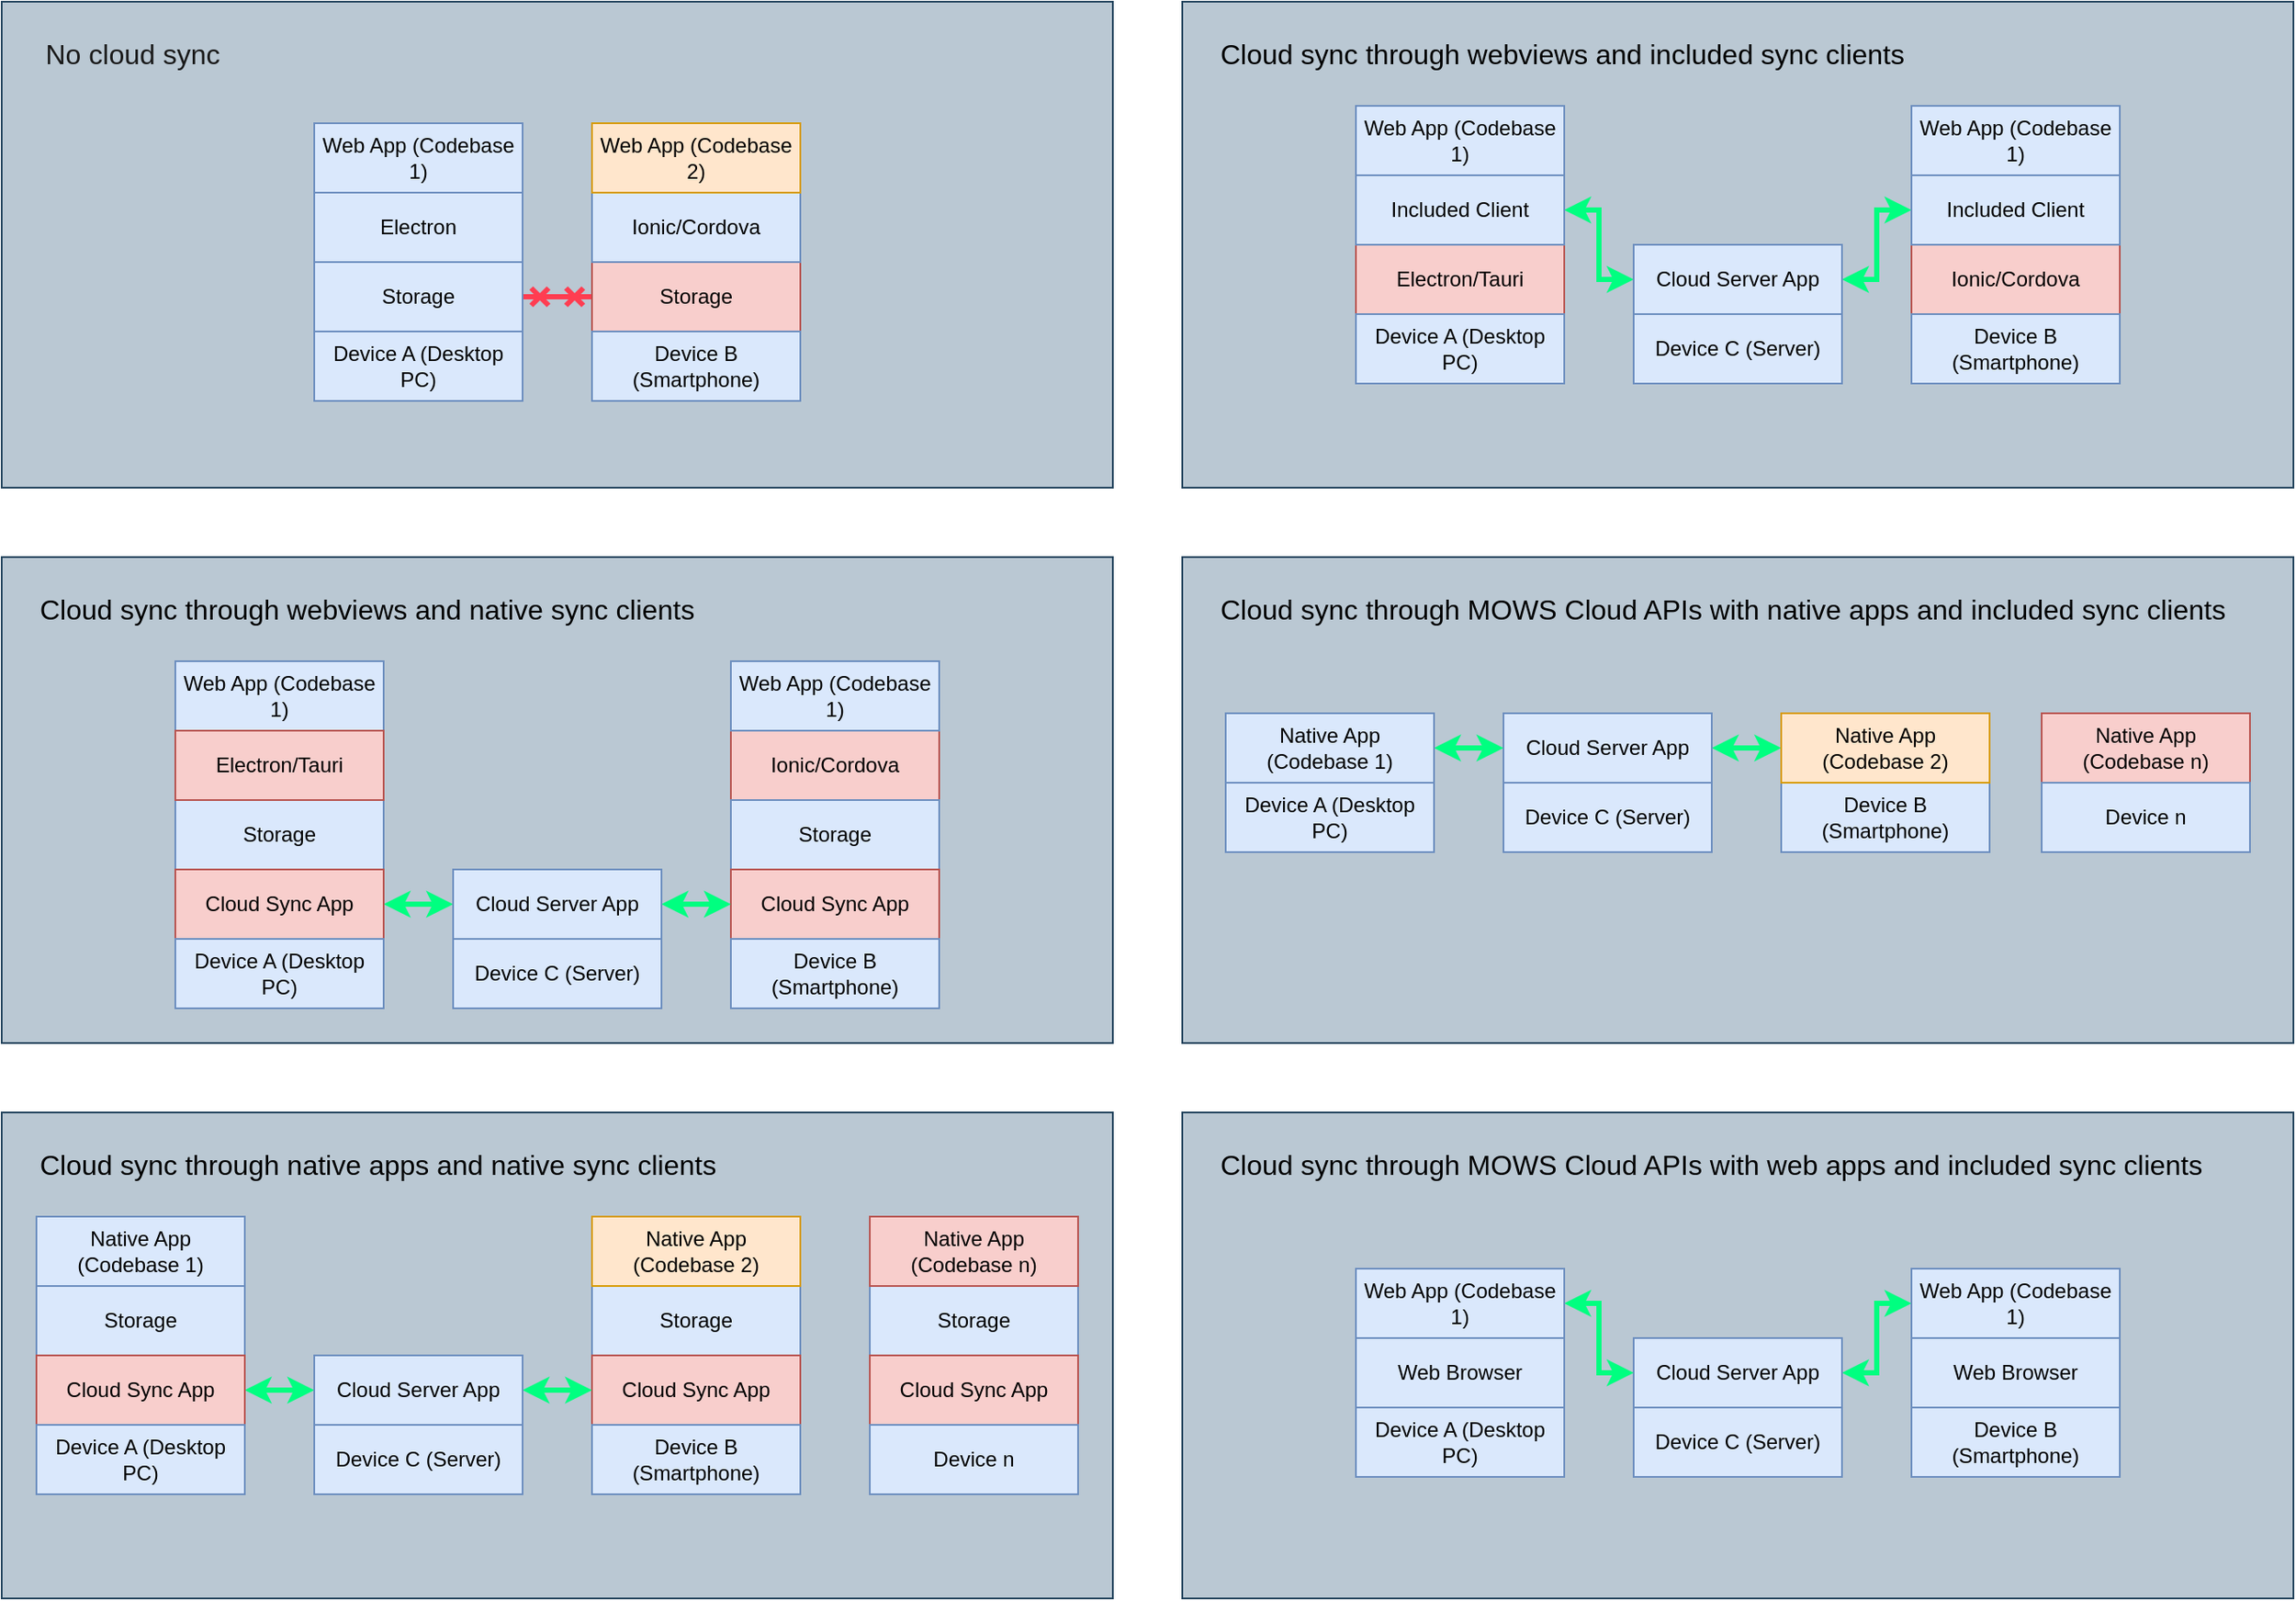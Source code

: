 <mxfile version="24.4.9" type="device">
  <diagram name="Seite-1" id="bNh2h8S-OpoO2OfaxmEH">
    <mxGraphModel dx="1905" dy="1049" grid="1" gridSize="10" guides="1" tooltips="1" connect="1" arrows="1" fold="1" page="1" pageScale="1" pageWidth="827" pageHeight="1169" math="0" shadow="0">
      <root>
        <mxCell id="0" />
        <mxCell id="1" parent="0" />
        <mxCell id="Yg-4YhfZbHDhTGdia93g-6" value="" style="rounded=0;whiteSpace=wrap;html=1;fillColor=#bac8d3;strokeColor=#23445d;" vertex="1" parent="1">
          <mxGeometry x="720" y="680" width="640" height="280" as="geometry" />
        </mxCell>
        <mxCell id="Yg-4YhfZbHDhTGdia93g-1" value="" style="rounded=0;whiteSpace=wrap;html=1;fillColor=#bac8d3;strokeColor=#23445d;" vertex="1" parent="1">
          <mxGeometry x="40" y="680" width="640" height="280" as="geometry" />
        </mxCell>
        <mxCell id="_Ae_xf8NArjo4nXIG7cI-2" value="" style="rounded=0;whiteSpace=wrap;html=1;fillColor=#bac8d3;strokeColor=#23445d;" parent="1" vertex="1">
          <mxGeometry x="40" y="360" width="640" height="280" as="geometry" />
        </mxCell>
        <mxCell id="_Ae_xf8NArjo4nXIG7cI-1" value="" style="rounded=0;whiteSpace=wrap;html=1;fillColor=#bac8d3;strokeColor=#23445d;" parent="1" vertex="1">
          <mxGeometry x="40" y="40" width="640" height="280" as="geometry" />
        </mxCell>
        <mxCell id="GZIEb12-RwzWinivUYwr-9" style="edgeStyle=orthogonalEdgeStyle;rounded=0;orthogonalLoop=1;jettySize=auto;html=1;exitX=1;exitY=0.5;exitDx=0;exitDy=0;entryX=0;entryY=0.5;entryDx=0;entryDy=0;endArrow=cross;endFill=0;startArrow=cross;startFill=0;strokeColor=#FF3D51;strokeWidth=3;" parent="1" source="GZIEb12-RwzWinivUYwr-3" target="GZIEb12-RwzWinivUYwr-6" edge="1">
          <mxGeometry relative="1" as="geometry" />
        </mxCell>
        <mxCell id="GZIEb12-RwzWinivUYwr-3" value="Storage" style="rounded=0;whiteSpace=wrap;html=1;fillColor=#dae8fc;strokeColor=#6c8ebf;" parent="1" vertex="1">
          <mxGeometry x="220" y="190" width="120" height="40" as="geometry" />
        </mxCell>
        <mxCell id="GZIEb12-RwzWinivUYwr-5" value="Electron" style="rounded=0;whiteSpace=wrap;html=1;fillColor=#dae8fc;strokeColor=#6c8ebf;" parent="1" vertex="1">
          <mxGeometry x="220" y="150" width="120" height="40" as="geometry" />
        </mxCell>
        <mxCell id="GZIEb12-RwzWinivUYwr-6" value="Storage" style="rounded=0;whiteSpace=wrap;html=1;fillColor=#f8cecc;strokeColor=#b85450;" parent="1" vertex="1">
          <mxGeometry x="380" y="190" width="120" height="40" as="geometry" />
        </mxCell>
        <mxCell id="GZIEb12-RwzWinivUYwr-8" value="Ionic/Cordova" style="rounded=0;whiteSpace=wrap;html=1;fillColor=#dae8fc;strokeColor=#6c8ebf;" parent="1" vertex="1">
          <mxGeometry x="380" y="150" width="120" height="40" as="geometry" />
        </mxCell>
        <mxCell id="GZIEb12-RwzWinivUYwr-10" value="Device A (Desktop PC)" style="rounded=0;whiteSpace=wrap;html=1;fillColor=#dae8fc;strokeColor=#6c8ebf;" parent="1" vertex="1">
          <mxGeometry x="820" y="850" width="120" height="40" as="geometry" />
        </mxCell>
        <mxCell id="GZIEb12-RwzWinivUYwr-11" value="Storage" style="rounded=0;whiteSpace=wrap;html=1;fillColor=#dae8fc;strokeColor=#6c8ebf;" parent="1" vertex="1">
          <mxGeometry x="140" y="500" width="120" height="40" as="geometry" />
        </mxCell>
        <mxCell id="GZIEb12-RwzWinivUYwr-12" value="Web App (Codebase 1)" style="rounded=0;whiteSpace=wrap;html=1;fillColor=#dae8fc;strokeColor=#6c8ebf;" parent="1" vertex="1">
          <mxGeometry x="140" y="420" width="120" height="40" as="geometry" />
        </mxCell>
        <mxCell id="GZIEb12-RwzWinivUYwr-13" value="Electron/Tauri" style="rounded=0;whiteSpace=wrap;html=1;fillColor=#f8cecc;strokeColor=#b85450;" parent="1" vertex="1">
          <mxGeometry x="140" y="460" width="120" height="40" as="geometry" />
        </mxCell>
        <mxCell id="GZIEb12-RwzWinivUYwr-14" value="Device B (Smartphone)" style="rounded=0;whiteSpace=wrap;html=1;fillColor=#dae8fc;strokeColor=#6c8ebf;" parent="1" vertex="1">
          <mxGeometry x="1140" y="850" width="120" height="40" as="geometry" />
        </mxCell>
        <mxCell id="GZIEb12-RwzWinivUYwr-15" value="Ionic/Cordova" style="rounded=0;whiteSpace=wrap;html=1;fillColor=#f8cecc;strokeColor=#b85450;" parent="1" vertex="1">
          <mxGeometry x="460" y="460" width="120" height="40" as="geometry" />
        </mxCell>
        <mxCell id="GZIEb12-RwzWinivUYwr-17" value="Storage" style="rounded=0;whiteSpace=wrap;html=1;fillColor=#dae8fc;strokeColor=#6c8ebf;" parent="1" vertex="1">
          <mxGeometry x="460" y="500" width="120" height="40" as="geometry" />
        </mxCell>
        <mxCell id="GZIEb12-RwzWinivUYwr-18" value="Cloud Sync App" style="rounded=0;whiteSpace=wrap;html=1;fillColor=#f8cecc;strokeColor=#b85450;" parent="1" vertex="1">
          <mxGeometry x="460" y="540" width="120" height="40" as="geometry" />
        </mxCell>
        <mxCell id="GZIEb12-RwzWinivUYwr-24" style="edgeStyle=orthogonalEdgeStyle;rounded=0;orthogonalLoop=1;jettySize=auto;html=1;exitX=1;exitY=0.5;exitDx=0;exitDy=0;entryX=0;entryY=0.5;entryDx=0;entryDy=0;strokeColor=#00FF80;align=center;verticalAlign=middle;fontFamily=Helvetica;fontSize=11;fontColor=default;labelBackgroundColor=default;startArrow=classic;startFill=1;endArrow=classic;endFill=1;strokeWidth=3;" parent="1" source="GZIEb12-RwzWinivUYwr-19" target="GZIEb12-RwzWinivUYwr-23" edge="1">
          <mxGeometry relative="1" as="geometry" />
        </mxCell>
        <mxCell id="GZIEb12-RwzWinivUYwr-19" value="Cloud Sync App" style="rounded=0;whiteSpace=wrap;html=1;fillColor=#f8cecc;strokeColor=#b85450;" parent="1" vertex="1">
          <mxGeometry x="140" y="540" width="120" height="40" as="geometry" />
        </mxCell>
        <mxCell id="GZIEb12-RwzWinivUYwr-21" value="Device C (Server)" style="rounded=0;whiteSpace=wrap;html=1;fillColor=#dae8fc;strokeColor=#6c8ebf;" parent="1" vertex="1">
          <mxGeometry x="300" y="580" width="120" height="40" as="geometry" />
        </mxCell>
        <mxCell id="GZIEb12-RwzWinivUYwr-25" style="edgeStyle=orthogonalEdgeStyle;rounded=0;orthogonalLoop=1;jettySize=auto;html=1;exitX=1;exitY=0.5;exitDx=0;exitDy=0;entryX=0;entryY=0.5;entryDx=0;entryDy=0;strokeColor=#00FF80;align=center;verticalAlign=middle;fontFamily=Helvetica;fontSize=11;fontColor=default;labelBackgroundColor=default;startArrow=classic;startFill=1;endArrow=classic;endFill=1;strokeWidth=3;" parent="1" source="GZIEb12-RwzWinivUYwr-23" target="GZIEb12-RwzWinivUYwr-18" edge="1">
          <mxGeometry relative="1" as="geometry" />
        </mxCell>
        <mxCell id="GZIEb12-RwzWinivUYwr-23" value="Cloud Server App" style="rounded=0;whiteSpace=wrap;html=1;fillColor=#dae8fc;strokeColor=#6c8ebf;" parent="1" vertex="1">
          <mxGeometry x="300" y="540" width="120" height="40" as="geometry" />
        </mxCell>
        <mxCell id="GZIEb12-RwzWinivUYwr-26" value="Device C (Server)" style="rounded=0;whiteSpace=wrap;html=1;fillColor=#dae8fc;strokeColor=#6c8ebf;" parent="1" vertex="1">
          <mxGeometry x="980" y="850" width="120" height="40" as="geometry" />
        </mxCell>
        <mxCell id="GZIEb12-RwzWinivUYwr-30" style="edgeStyle=orthogonalEdgeStyle;rounded=0;orthogonalLoop=1;jettySize=auto;html=1;exitX=1;exitY=0.5;exitDx=0;exitDy=0;entryX=0;entryY=0.5;entryDx=0;entryDy=0;strokeColor=#00FF80;align=center;verticalAlign=middle;fontFamily=Helvetica;fontSize=11;fontColor=default;labelBackgroundColor=default;startArrow=classic;startFill=1;endArrow=classic;endFill=1;strokeWidth=3;" parent="1" source="GZIEb12-RwzWinivUYwr-27" target="GZIEb12-RwzWinivUYwr-37" edge="1">
          <mxGeometry relative="1" as="geometry">
            <mxPoint x="1140" y="790" as="targetPoint" />
          </mxGeometry>
        </mxCell>
        <mxCell id="GZIEb12-RwzWinivUYwr-27" value="Cloud Server App" style="rounded=0;whiteSpace=wrap;html=1;fillColor=#dae8fc;strokeColor=#6c8ebf;" parent="1" vertex="1">
          <mxGeometry x="980" y="810" width="120" height="40" as="geometry" />
        </mxCell>
        <mxCell id="GZIEb12-RwzWinivUYwr-32" style="edgeStyle=orthogonalEdgeStyle;rounded=0;orthogonalLoop=1;jettySize=auto;html=1;exitX=1;exitY=0.5;exitDx=0;exitDy=0;entryX=0;entryY=0.5;entryDx=0;entryDy=0;strokeColor=#00FF80;align=center;verticalAlign=middle;fontFamily=Helvetica;fontSize=11;fontColor=default;labelBackgroundColor=default;startArrow=classic;startFill=1;endArrow=classic;endFill=1;strokeWidth=3;" parent="1" source="GZIEb12-RwzWinivUYwr-36" target="GZIEb12-RwzWinivUYwr-27" edge="1">
          <mxGeometry relative="1" as="geometry">
            <mxPoint x="940" y="790" as="sourcePoint" />
          </mxGeometry>
        </mxCell>
        <mxCell id="GZIEb12-RwzWinivUYwr-33" value="Device A (Desktop PC)" style="rounded=0;whiteSpace=wrap;html=1;fillColor=#dae8fc;strokeColor=#6c8ebf;" parent="1" vertex="1">
          <mxGeometry x="140" y="580" width="120" height="40" as="geometry" />
        </mxCell>
        <mxCell id="GZIEb12-RwzWinivUYwr-34" value="Device B (Smartphone)" style="rounded=0;whiteSpace=wrap;html=1;fillColor=#dae8fc;strokeColor=#6c8ebf;" parent="1" vertex="1">
          <mxGeometry x="460" y="580" width="120" height="40" as="geometry" />
        </mxCell>
        <mxCell id="GZIEb12-RwzWinivUYwr-35" value="Web App (Codebase 1)" style="rounded=0;whiteSpace=wrap;html=1;fillColor=#dae8fc;strokeColor=#6c8ebf;" parent="1" vertex="1">
          <mxGeometry x="460" y="420" width="120" height="40" as="geometry" />
        </mxCell>
        <mxCell id="GZIEb12-RwzWinivUYwr-36" value="Web App (Codebase 1)" style="rounded=0;whiteSpace=wrap;html=1;fillColor=#dae8fc;strokeColor=#6c8ebf;" parent="1" vertex="1">
          <mxGeometry x="820" y="770" width="120" height="40" as="geometry" />
        </mxCell>
        <mxCell id="GZIEb12-RwzWinivUYwr-37" value="Web App (Codebase 1)" style="rounded=0;whiteSpace=wrap;html=1;fillColor=#dae8fc;strokeColor=#6c8ebf;" parent="1" vertex="1">
          <mxGeometry x="1140" y="770" width="120" height="40" as="geometry" />
        </mxCell>
        <mxCell id="GZIEb12-RwzWinivUYwr-38" value="Web App (Codebase 1)" style="rounded=0;whiteSpace=wrap;html=1;fillColor=#dae8fc;strokeColor=#6c8ebf;" parent="1" vertex="1">
          <mxGeometry x="220" y="110" width="120" height="40" as="geometry" />
        </mxCell>
        <mxCell id="GZIEb12-RwzWinivUYwr-39" value="Web App (Codebase 2)" style="rounded=0;whiteSpace=wrap;html=1;fillColor=#ffe6cc;strokeColor=#d79b00;" parent="1" vertex="1">
          <mxGeometry x="380" y="110" width="120" height="40" as="geometry" />
        </mxCell>
        <mxCell id="GZIEb12-RwzWinivUYwr-41" value="Storage" style="rounded=0;whiteSpace=wrap;html=1;fillColor=#dae8fc;strokeColor=#6c8ebf;" parent="1" vertex="1">
          <mxGeometry x="60" y="780" width="120" height="40" as="geometry" />
        </mxCell>
        <mxCell id="GZIEb12-RwzWinivUYwr-42" value="Native App (Codebase 1)" style="rounded=0;whiteSpace=wrap;html=1;fillColor=#dae8fc;strokeColor=#6c8ebf;" parent="1" vertex="1">
          <mxGeometry x="60" y="740" width="120" height="40" as="geometry" />
        </mxCell>
        <mxCell id="GZIEb12-RwzWinivUYwr-45" value="Storage" style="rounded=0;whiteSpace=wrap;html=1;fillColor=#dae8fc;strokeColor=#6c8ebf;" parent="1" vertex="1">
          <mxGeometry x="380" y="780" width="120" height="40" as="geometry" />
        </mxCell>
        <mxCell id="GZIEb12-RwzWinivUYwr-46" value="Cloud Sync App" style="rounded=0;whiteSpace=wrap;html=1;fillColor=#f8cecc;strokeColor=#b85450;" parent="1" vertex="1">
          <mxGeometry x="380" y="820" width="120" height="40" as="geometry" />
        </mxCell>
        <mxCell id="GZIEb12-RwzWinivUYwr-47" style="edgeStyle=orthogonalEdgeStyle;rounded=0;orthogonalLoop=1;jettySize=auto;html=1;exitX=1;exitY=0.5;exitDx=0;exitDy=0;entryX=0;entryY=0.5;entryDx=0;entryDy=0;strokeColor=#00FF80;align=center;verticalAlign=middle;fontFamily=Helvetica;fontSize=11;fontColor=default;labelBackgroundColor=default;startArrow=classic;startFill=1;endArrow=classic;endFill=1;strokeWidth=3;" parent="1" source="GZIEb12-RwzWinivUYwr-48" target="GZIEb12-RwzWinivUYwr-51" edge="1">
          <mxGeometry relative="1" as="geometry" />
        </mxCell>
        <mxCell id="GZIEb12-RwzWinivUYwr-48" value="Cloud Sync App" style="rounded=0;whiteSpace=wrap;html=1;fillColor=#f8cecc;strokeColor=#b85450;" parent="1" vertex="1">
          <mxGeometry x="60" y="820" width="120" height="40" as="geometry" />
        </mxCell>
        <mxCell id="GZIEb12-RwzWinivUYwr-49" value="Device C (Server)" style="rounded=0;whiteSpace=wrap;html=1;fillColor=#dae8fc;strokeColor=#6c8ebf;" parent="1" vertex="1">
          <mxGeometry x="220" y="860" width="120" height="40" as="geometry" />
        </mxCell>
        <mxCell id="GZIEb12-RwzWinivUYwr-50" style="edgeStyle=orthogonalEdgeStyle;rounded=0;orthogonalLoop=1;jettySize=auto;html=1;exitX=1;exitY=0.5;exitDx=0;exitDy=0;entryX=0;entryY=0.5;entryDx=0;entryDy=0;strokeColor=#00FF80;align=center;verticalAlign=middle;fontFamily=Helvetica;fontSize=11;fontColor=default;labelBackgroundColor=default;startArrow=classic;startFill=1;endArrow=classic;endFill=1;strokeWidth=3;" parent="1" source="GZIEb12-RwzWinivUYwr-51" target="GZIEb12-RwzWinivUYwr-46" edge="1">
          <mxGeometry relative="1" as="geometry" />
        </mxCell>
        <mxCell id="GZIEb12-RwzWinivUYwr-51" value="Cloud Server App" style="rounded=0;whiteSpace=wrap;html=1;fillColor=#dae8fc;strokeColor=#6c8ebf;" parent="1" vertex="1">
          <mxGeometry x="220" y="820" width="120" height="40" as="geometry" />
        </mxCell>
        <mxCell id="GZIEb12-RwzWinivUYwr-52" value="Device A (Desktop PC)" style="rounded=0;whiteSpace=wrap;html=1;fillColor=#dae8fc;strokeColor=#6c8ebf;" parent="1" vertex="1">
          <mxGeometry x="60" y="860" width="120" height="40" as="geometry" />
        </mxCell>
        <mxCell id="GZIEb12-RwzWinivUYwr-53" value="Device B (Smartphone)" style="rounded=0;whiteSpace=wrap;html=1;fillColor=#dae8fc;strokeColor=#6c8ebf;" parent="1" vertex="1">
          <mxGeometry x="380" y="860" width="120" height="40" as="geometry" />
        </mxCell>
        <mxCell id="GZIEb12-RwzWinivUYwr-54" value="Native App (Codebase 2)" style="rounded=0;whiteSpace=wrap;html=1;fillColor=#ffe6cc;strokeColor=#d79b00;" parent="1" vertex="1">
          <mxGeometry x="380" y="740" width="120" height="40" as="geometry" />
        </mxCell>
        <mxCell id="GZIEb12-RwzWinivUYwr-55" value="Web Browser" style="rounded=0;whiteSpace=wrap;html=1;fillColor=#dae8fc;strokeColor=#6c8ebf;" parent="1" vertex="1">
          <mxGeometry x="820" y="810" width="120" height="40" as="geometry" />
        </mxCell>
        <mxCell id="GZIEb12-RwzWinivUYwr-56" value="Web Browser" style="rounded=0;whiteSpace=wrap;html=1;fillColor=#dae8fc;strokeColor=#6c8ebf;" parent="1" vertex="1">
          <mxGeometry x="1140" y="810" width="120" height="40" as="geometry" />
        </mxCell>
        <mxCell id="GZIEb12-RwzWinivUYwr-57" value="Device A (Desktop PC)" style="rounded=0;whiteSpace=wrap;html=1;fillColor=#dae8fc;strokeColor=#6c8ebf;" parent="1" vertex="1">
          <mxGeometry x="220" y="230" width="120" height="40" as="geometry" />
        </mxCell>
        <mxCell id="GZIEb12-RwzWinivUYwr-58" value="Device B (Smartphone)" style="rounded=0;whiteSpace=wrap;html=1;fillColor=#dae8fc;strokeColor=#6c8ebf;" parent="1" vertex="1">
          <mxGeometry x="380" y="230" width="120" height="40" as="geometry" />
        </mxCell>
        <mxCell id="GZIEb12-RwzWinivUYwr-59" value="&lt;font color=&quot;#1a1a1a&quot; style=&quot;font-size: 16px;&quot;&gt;&lt;span style=&quot;font-size: 16px;&quot;&gt;No cloud sync&lt;/span&gt;&lt;/font&gt;" style="text;html=1;align=center;verticalAlign=middle;resizable=0;points=[];autosize=1;strokeColor=none;fillColor=none;fontStyle=0;fontSize=16;" parent="1" vertex="1">
          <mxGeometry x="55" y="55" width="120" height="30" as="geometry" />
        </mxCell>
        <mxCell id="GZIEb12-RwzWinivUYwr-60" value="&lt;font style=&quot;font-size: 16px;&quot;&gt;Cloud sync through webviews&amp;nbsp;&lt;/font&gt;&lt;span style=&quot;font-size: 16px; background-color: initial;&quot;&gt;and native sync clients&lt;/span&gt;" style="text;html=1;align=left;verticalAlign=middle;resizable=1;points=[];autosize=1;strokeColor=none;fillColor=none;movable=1;rotatable=1;deletable=1;editable=1;locked=0;connectable=1;fontSize=16;" parent="1" vertex="1">
          <mxGeometry x="60" y="375" width="400" height="30" as="geometry" />
        </mxCell>
        <mxCell id="GZIEb12-RwzWinivUYwr-61" value="&lt;span style=&quot;font-size: 16px;&quot;&gt;Cloud sync through native apps and native sync clients&lt;/span&gt;" style="text;html=1;align=left;verticalAlign=middle;resizable=0;points=[];autosize=1;strokeColor=none;fillColor=none;fontSize=16;" parent="1" vertex="1">
          <mxGeometry x="60" y="695" width="410" height="30" as="geometry" />
        </mxCell>
        <mxCell id="GZIEb12-RwzWinivUYwr-62" value="&lt;font style=&quot;font-size: 16px;&quot;&gt;Cloud sync through MOWS Cloud APIs with web apps and included sync clients&lt;/font&gt;" style="text;html=1;align=left;verticalAlign=middle;resizable=0;points=[];autosize=1;strokeColor=none;fillColor=none;" parent="1" vertex="1">
          <mxGeometry x="740" y="695" width="590" height="30" as="geometry" />
        </mxCell>
        <mxCell id="Yg-4YhfZbHDhTGdia93g-2" value="Storage" style="rounded=0;whiteSpace=wrap;html=1;fillColor=#dae8fc;strokeColor=#6c8ebf;" vertex="1" parent="1">
          <mxGeometry x="540" y="780" width="120" height="40" as="geometry" />
        </mxCell>
        <mxCell id="Yg-4YhfZbHDhTGdia93g-3" value="Cloud Sync App" style="rounded=0;whiteSpace=wrap;html=1;fillColor=#f8cecc;strokeColor=#b85450;" vertex="1" parent="1">
          <mxGeometry x="540" y="820" width="120" height="40" as="geometry" />
        </mxCell>
        <mxCell id="Yg-4YhfZbHDhTGdia93g-4" value="Device n" style="rounded=0;whiteSpace=wrap;html=1;fillColor=#dae8fc;strokeColor=#6c8ebf;" vertex="1" parent="1">
          <mxGeometry x="540" y="860" width="120" height="40" as="geometry" />
        </mxCell>
        <mxCell id="Yg-4YhfZbHDhTGdia93g-5" value="Native App (Codebase n)" style="rounded=0;whiteSpace=wrap;html=1;fillColor=#f8cecc;strokeColor=#b85450;" vertex="1" parent="1">
          <mxGeometry x="540" y="740" width="120" height="40" as="geometry" />
        </mxCell>
        <mxCell id="Yg-4YhfZbHDhTGdia93g-7" value="" style="rounded=0;whiteSpace=wrap;html=1;fillColor=#bac8d3;strokeColor=#23445d;" vertex="1" parent="1">
          <mxGeometry x="720" y="360" width="640" height="280" as="geometry" />
        </mxCell>
        <mxCell id="Yg-4YhfZbHDhTGdia93g-8" value="Device A (Desktop PC)" style="rounded=0;whiteSpace=wrap;html=1;fillColor=#dae8fc;strokeColor=#6c8ebf;" vertex="1" parent="1">
          <mxGeometry x="745" y="490" width="120" height="40" as="geometry" />
        </mxCell>
        <mxCell id="Yg-4YhfZbHDhTGdia93g-9" value="Device B (Smartphone)" style="rounded=0;whiteSpace=wrap;html=1;fillColor=#dae8fc;strokeColor=#6c8ebf;" vertex="1" parent="1">
          <mxGeometry x="1065" y="490" width="120" height="40" as="geometry" />
        </mxCell>
        <mxCell id="Yg-4YhfZbHDhTGdia93g-10" value="Device C (Server)" style="rounded=0;whiteSpace=wrap;html=1;fillColor=#dae8fc;strokeColor=#6c8ebf;" vertex="1" parent="1">
          <mxGeometry x="905" y="490" width="120" height="40" as="geometry" />
        </mxCell>
        <mxCell id="Yg-4YhfZbHDhTGdia93g-11" style="edgeStyle=orthogonalEdgeStyle;rounded=0;orthogonalLoop=1;jettySize=auto;html=1;exitX=1;exitY=0.5;exitDx=0;exitDy=0;entryX=0;entryY=0.5;entryDx=0;entryDy=0;strokeColor=#00FF80;align=center;verticalAlign=middle;fontFamily=Helvetica;fontSize=11;fontColor=default;labelBackgroundColor=default;startArrow=classic;startFill=1;endArrow=classic;endFill=1;strokeWidth=3;" edge="1" parent="1" source="Yg-4YhfZbHDhTGdia93g-12" target="Yg-4YhfZbHDhTGdia93g-15">
          <mxGeometry relative="1" as="geometry">
            <mxPoint x="1065" y="470" as="targetPoint" />
          </mxGeometry>
        </mxCell>
        <mxCell id="Yg-4YhfZbHDhTGdia93g-12" value="Cloud Server App" style="rounded=0;whiteSpace=wrap;html=1;fillColor=#dae8fc;strokeColor=#6c8ebf;" vertex="1" parent="1">
          <mxGeometry x="905" y="450" width="120" height="40" as="geometry" />
        </mxCell>
        <mxCell id="Yg-4YhfZbHDhTGdia93g-13" style="edgeStyle=orthogonalEdgeStyle;rounded=0;orthogonalLoop=1;jettySize=auto;html=1;exitX=1;exitY=0.5;exitDx=0;exitDy=0;entryX=0;entryY=0.5;entryDx=0;entryDy=0;strokeColor=#00FF80;align=center;verticalAlign=middle;fontFamily=Helvetica;fontSize=11;fontColor=default;labelBackgroundColor=default;startArrow=classic;startFill=1;endArrow=classic;endFill=1;strokeWidth=3;" edge="1" parent="1" source="Yg-4YhfZbHDhTGdia93g-14" target="Yg-4YhfZbHDhTGdia93g-12">
          <mxGeometry relative="1" as="geometry">
            <mxPoint x="865" y="470" as="sourcePoint" />
          </mxGeometry>
        </mxCell>
        <mxCell id="Yg-4YhfZbHDhTGdia93g-14" value="Native App (Codebase 1)" style="rounded=0;whiteSpace=wrap;html=1;fillColor=#dae8fc;strokeColor=#6c8ebf;" vertex="1" parent="1">
          <mxGeometry x="745" y="450" width="120" height="40" as="geometry" />
        </mxCell>
        <mxCell id="Yg-4YhfZbHDhTGdia93g-15" value="Native App (Codebase 2)" style="rounded=0;whiteSpace=wrap;html=1;fillColor=#ffe6cc;strokeColor=#d79b00;" vertex="1" parent="1">
          <mxGeometry x="1065" y="450" width="120" height="40" as="geometry" />
        </mxCell>
        <mxCell id="Yg-4YhfZbHDhTGdia93g-18" value="&lt;span style=&quot;font-size: 16px;&quot;&gt;Cloud sync through MOWS Cloud APIs with native apps and included sync clients&lt;/span&gt;" style="text;html=1;align=left;verticalAlign=middle;resizable=0;points=[];autosize=1;strokeColor=none;fillColor=none;fontSize=16;" vertex="1" parent="1">
          <mxGeometry x="740" y="375" width="600" height="30" as="geometry" />
        </mxCell>
        <mxCell id="Yg-4YhfZbHDhTGdia93g-19" value="Native App (Codebase n)" style="rounded=0;whiteSpace=wrap;html=1;fillColor=#f8cecc;strokeColor=#b85450;" vertex="1" parent="1">
          <mxGeometry x="1215" y="450" width="120" height="40" as="geometry" />
        </mxCell>
        <mxCell id="Yg-4YhfZbHDhTGdia93g-20" value="Device n" style="rounded=0;whiteSpace=wrap;html=1;fillColor=#dae8fc;strokeColor=#6c8ebf;" vertex="1" parent="1">
          <mxGeometry x="1215" y="490" width="120" height="40" as="geometry" />
        </mxCell>
        <mxCell id="Yg-4YhfZbHDhTGdia93g-21" value="" style="rounded=0;whiteSpace=wrap;html=1;fillColor=#bac8d3;strokeColor=#23445d;" vertex="1" parent="1">
          <mxGeometry x="720" y="40" width="640" height="280" as="geometry" />
        </mxCell>
        <mxCell id="Yg-4YhfZbHDhTGdia93g-23" value="Web App (Codebase 1)" style="rounded=0;whiteSpace=wrap;html=1;fillColor=#dae8fc;strokeColor=#6c8ebf;" vertex="1" parent="1">
          <mxGeometry x="820" y="100" width="120" height="40" as="geometry" />
        </mxCell>
        <mxCell id="Yg-4YhfZbHDhTGdia93g-24" value="Electron/Tauri" style="rounded=0;whiteSpace=wrap;html=1;fillColor=#f8cecc;strokeColor=#b85450;" vertex="1" parent="1">
          <mxGeometry x="820" y="180" width="120" height="40" as="geometry" />
        </mxCell>
        <mxCell id="Yg-4YhfZbHDhTGdia93g-25" value="Ionic/Cordova" style="rounded=0;whiteSpace=wrap;html=1;fillColor=#f8cecc;strokeColor=#b85450;" vertex="1" parent="1">
          <mxGeometry x="1140" y="180" width="120" height="40" as="geometry" />
        </mxCell>
        <mxCell id="Yg-4YhfZbHDhTGdia93g-28" style="edgeStyle=orthogonalEdgeStyle;rounded=0;orthogonalLoop=1;jettySize=auto;html=1;exitX=1;exitY=0.5;exitDx=0;exitDy=0;entryX=0;entryY=0.5;entryDx=0;entryDy=0;strokeColor=#00FF80;align=center;verticalAlign=middle;fontFamily=Helvetica;fontSize=11;fontColor=default;labelBackgroundColor=default;startArrow=classic;startFill=1;endArrow=classic;endFill=1;strokeWidth=3;" edge="1" parent="1" source="Yg-4YhfZbHDhTGdia93g-38" target="Yg-4YhfZbHDhTGdia93g-32">
          <mxGeometry relative="1" as="geometry">
            <mxPoint x="940" y="200" as="sourcePoint" />
          </mxGeometry>
        </mxCell>
        <mxCell id="Yg-4YhfZbHDhTGdia93g-30" value="Device C (Server)" style="rounded=0;whiteSpace=wrap;html=1;fillColor=#dae8fc;strokeColor=#6c8ebf;" vertex="1" parent="1">
          <mxGeometry x="980" y="220" width="120" height="40" as="geometry" />
        </mxCell>
        <mxCell id="Yg-4YhfZbHDhTGdia93g-31" style="edgeStyle=orthogonalEdgeStyle;rounded=0;orthogonalLoop=1;jettySize=auto;html=1;exitX=1;exitY=0.5;exitDx=0;exitDy=0;entryX=0;entryY=0.5;entryDx=0;entryDy=0;strokeColor=#00FF80;align=center;verticalAlign=middle;fontFamily=Helvetica;fontSize=11;fontColor=default;labelBackgroundColor=default;startArrow=classic;startFill=1;endArrow=classic;endFill=1;strokeWidth=3;" edge="1" parent="1" source="Yg-4YhfZbHDhTGdia93g-32" target="Yg-4YhfZbHDhTGdia93g-37">
          <mxGeometry relative="1" as="geometry">
            <mxPoint x="1140" y="200" as="targetPoint" />
          </mxGeometry>
        </mxCell>
        <mxCell id="Yg-4YhfZbHDhTGdia93g-32" value="Cloud Server App" style="rounded=0;whiteSpace=wrap;html=1;fillColor=#dae8fc;strokeColor=#6c8ebf;" vertex="1" parent="1">
          <mxGeometry x="980" y="180" width="120" height="40" as="geometry" />
        </mxCell>
        <mxCell id="Yg-4YhfZbHDhTGdia93g-33" value="Device A (Desktop PC)" style="rounded=0;whiteSpace=wrap;html=1;fillColor=#dae8fc;strokeColor=#6c8ebf;" vertex="1" parent="1">
          <mxGeometry x="820" y="220" width="120" height="40" as="geometry" />
        </mxCell>
        <mxCell id="Yg-4YhfZbHDhTGdia93g-34" value="Device B (Smartphone)" style="rounded=0;whiteSpace=wrap;html=1;fillColor=#dae8fc;strokeColor=#6c8ebf;" vertex="1" parent="1">
          <mxGeometry x="1140" y="220" width="120" height="40" as="geometry" />
        </mxCell>
        <mxCell id="Yg-4YhfZbHDhTGdia93g-35" value="Web App (Codebase 1)" style="rounded=0;whiteSpace=wrap;html=1;fillColor=#dae8fc;strokeColor=#6c8ebf;" vertex="1" parent="1">
          <mxGeometry x="1140" y="100" width="120" height="40" as="geometry" />
        </mxCell>
        <mxCell id="Yg-4YhfZbHDhTGdia93g-36" value="&lt;font style=&quot;font-size: 16px;&quot;&gt;Cloud sync through webviews&amp;nbsp;&lt;/font&gt;&lt;span style=&quot;font-size: 16px; background-color: initial;&quot;&gt;and included sync clients&lt;/span&gt;" style="text;html=1;align=left;verticalAlign=middle;resizable=1;points=[];autosize=1;strokeColor=none;fillColor=none;movable=1;rotatable=1;deletable=1;editable=1;locked=0;connectable=1;fontSize=16;" vertex="1" parent="1">
          <mxGeometry x="740" y="55" width="420" height="30" as="geometry" />
        </mxCell>
        <mxCell id="Yg-4YhfZbHDhTGdia93g-37" value="Included Client" style="rounded=0;whiteSpace=wrap;html=1;fillColor=#dae8fc;strokeColor=#6c8ebf;" vertex="1" parent="1">
          <mxGeometry x="1140" y="140" width="120" height="40" as="geometry" />
        </mxCell>
        <mxCell id="Yg-4YhfZbHDhTGdia93g-38" value="Included Client" style="rounded=0;whiteSpace=wrap;html=1;fillColor=#dae8fc;strokeColor=#6c8ebf;" vertex="1" parent="1">
          <mxGeometry x="820" y="140" width="120" height="40" as="geometry" />
        </mxCell>
      </root>
    </mxGraphModel>
  </diagram>
</mxfile>
